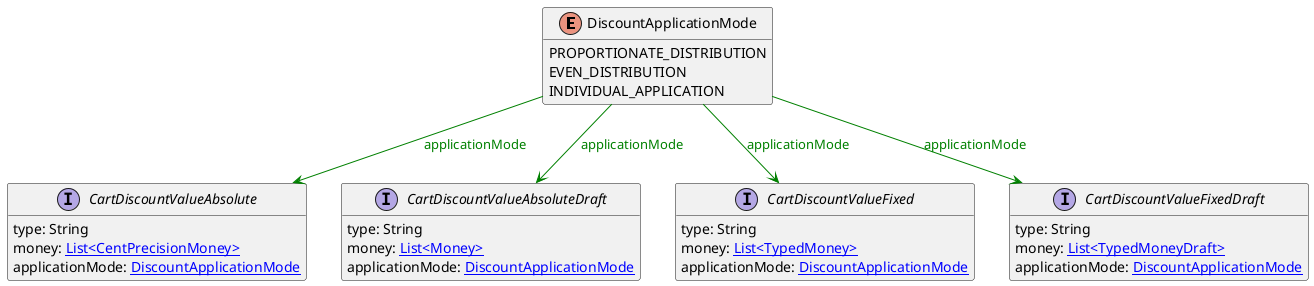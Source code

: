 @startuml

hide methods
enum DiscountApplicationMode {
    PROPORTIONATE_DISTRIBUTION
    EVEN_DISTRIBUTION
    INDIVIDUAL_APPLICATION
}
interface CartDiscountValueAbsolute [[CartDiscountValueAbsolute.svg]]  {
    type: String
    money: [[CentPrecisionMoney.svg List<CentPrecisionMoney>]]
    applicationMode: [[DiscountApplicationMode.svg DiscountApplicationMode]]
}
interface CartDiscountValueAbsoluteDraft [[CartDiscountValueAbsoluteDraft.svg]]  {
    type: String
    money: [[Money.svg List<Money>]]
    applicationMode: [[DiscountApplicationMode.svg DiscountApplicationMode]]
}
interface CartDiscountValueFixed [[CartDiscountValueFixed.svg]]  {
    type: String
    money: [[TypedMoney.svg List<TypedMoney>]]
    applicationMode: [[DiscountApplicationMode.svg DiscountApplicationMode]]
}
interface CartDiscountValueFixedDraft [[CartDiscountValueFixedDraft.svg]]  {
    type: String
    money: [[TypedMoneyDraft.svg List<TypedMoneyDraft>]]
    applicationMode: [[DiscountApplicationMode.svg DiscountApplicationMode]]
}
DiscountApplicationMode --> CartDiscountValueAbsolute #green;text:green : "applicationMode"
DiscountApplicationMode --> CartDiscountValueAbsoluteDraft #green;text:green : "applicationMode"
DiscountApplicationMode --> CartDiscountValueFixed #green;text:green : "applicationMode"
DiscountApplicationMode --> CartDiscountValueFixedDraft #green;text:green : "applicationMode"
@enduml
